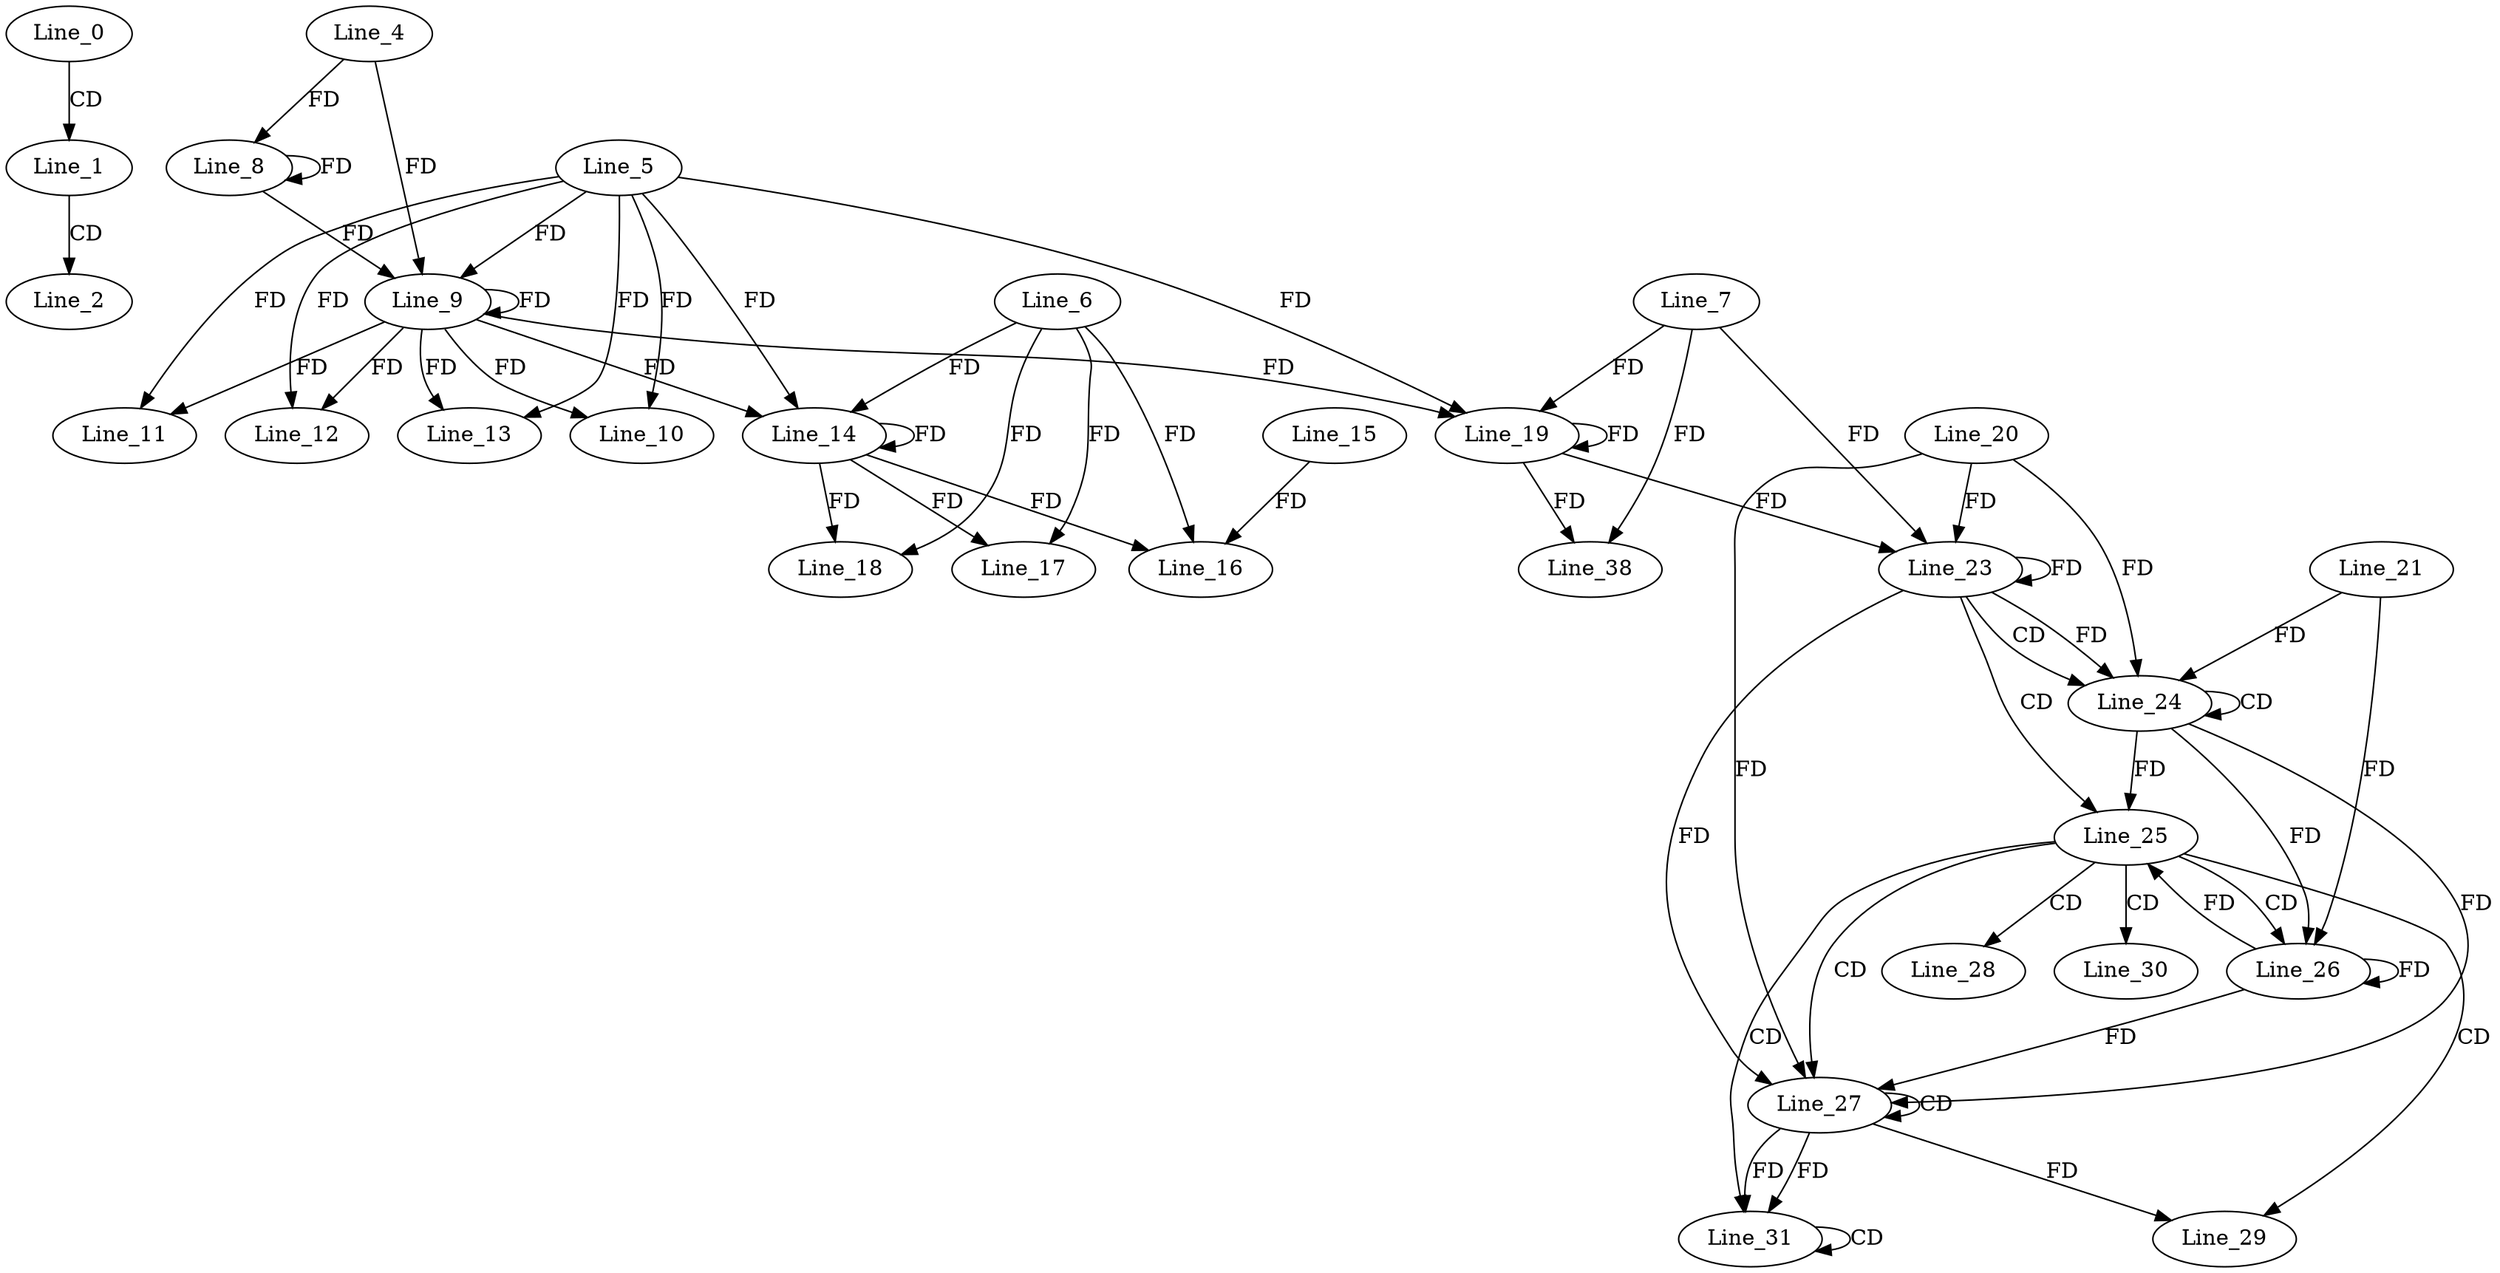 digraph G {
  Line_0;
  Line_1;
  Line_2;
  Line_4;
  Line_8;
  Line_5;
  Line_9;
  Line_9;
  Line_10;
  Line_11;
  Line_12;
  Line_13;
  Line_6;
  Line_14;
  Line_14;
  Line_16;
  Line_15;
  Line_17;
  Line_18;
  Line_7;
  Line_19;
  Line_19;
  Line_23;
  Line_20;
  Line_23;
  Line_23;
  Line_24;
  Line_24;
  Line_21;
  Line_25;
  Line_26;
  Line_26;
  Line_27;
  Line_27;
  Line_28;
  Line_29;
  Line_30;
  Line_31;
  Line_31;
  Line_38;
  Line_0 -> Line_1 [ label="CD" ];
  Line_1 -> Line_2 [ label="CD" ];
  Line_4 -> Line_8 [ label="FD" ];
  Line_8 -> Line_8 [ label="FD" ];
  Line_5 -> Line_9 [ label="FD" ];
  Line_9 -> Line_9 [ label="FD" ];
  Line_4 -> Line_9 [ label="FD" ];
  Line_8 -> Line_9 [ label="FD" ];
  Line_5 -> Line_10 [ label="FD" ];
  Line_9 -> Line_10 [ label="FD" ];
  Line_5 -> Line_11 [ label="FD" ];
  Line_9 -> Line_11 [ label="FD" ];
  Line_5 -> Line_12 [ label="FD" ];
  Line_9 -> Line_12 [ label="FD" ];
  Line_5 -> Line_13 [ label="FD" ];
  Line_9 -> Line_13 [ label="FD" ];
  Line_6 -> Line_14 [ label="FD" ];
  Line_14 -> Line_14 [ label="FD" ];
  Line_5 -> Line_14 [ label="FD" ];
  Line_9 -> Line_14 [ label="FD" ];
  Line_6 -> Line_16 [ label="FD" ];
  Line_14 -> Line_16 [ label="FD" ];
  Line_15 -> Line_16 [ label="FD" ];
  Line_6 -> Line_17 [ label="FD" ];
  Line_14 -> Line_17 [ label="FD" ];
  Line_6 -> Line_18 [ label="FD" ];
  Line_14 -> Line_18 [ label="FD" ];
  Line_7 -> Line_19 [ label="FD" ];
  Line_19 -> Line_19 [ label="FD" ];
  Line_5 -> Line_19 [ label="FD" ];
  Line_9 -> Line_19 [ label="FD" ];
  Line_23 -> Line_23 [ label="FD" ];
  Line_20 -> Line_23 [ label="FD" ];
  Line_7 -> Line_23 [ label="FD" ];
  Line_19 -> Line_23 [ label="FD" ];
  Line_23 -> Line_24 [ label="CD" ];
  Line_24 -> Line_24 [ label="CD" ];
  Line_23 -> Line_24 [ label="FD" ];
  Line_20 -> Line_24 [ label="FD" ];
  Line_21 -> Line_24 [ label="FD" ];
  Line_23 -> Line_25 [ label="CD" ];
  Line_24 -> Line_25 [ label="FD" ];
  Line_25 -> Line_26 [ label="CD" ];
  Line_24 -> Line_26 [ label="FD" ];
  Line_26 -> Line_26 [ label="FD" ];
  Line_21 -> Line_26 [ label="FD" ];
  Line_25 -> Line_27 [ label="CD" ];
  Line_27 -> Line_27 [ label="CD" ];
  Line_23 -> Line_27 [ label="FD" ];
  Line_20 -> Line_27 [ label="FD" ];
  Line_24 -> Line_27 [ label="FD" ];
  Line_26 -> Line_27 [ label="FD" ];
  Line_25 -> Line_28 [ label="CD" ];
  Line_25 -> Line_29 [ label="CD" ];
  Line_27 -> Line_29 [ label="FD" ];
  Line_25 -> Line_30 [ label="CD" ];
  Line_25 -> Line_31 [ label="CD" ];
  Line_27 -> Line_31 [ label="FD" ];
  Line_31 -> Line_31 [ label="CD" ];
  Line_27 -> Line_31 [ label="FD" ];
  Line_7 -> Line_38 [ label="FD" ];
  Line_19 -> Line_38 [ label="FD" ];
  Line_26 -> Line_25 [ label="FD" ];
}
